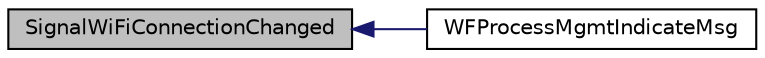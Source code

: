 digraph "SignalWiFiConnectionChanged"
{
  edge [fontname="Helvetica",fontsize="10",labelfontname="Helvetica",labelfontsize="10"];
  node [fontname="Helvetica",fontsize="10",shape=record];
  rankdir="LR";
  Node1 [label="SignalWiFiConnectionChanged",height=0.2,width=0.4,color="black", fillcolor="grey75", style="filled", fontcolor="black"];
  Node1 -> Node2 [dir="back",color="midnightblue",fontsize="10",style="solid"];
  Node2 [label="WFProcessMgmtIndicateMsg",height=0.2,width=0.4,color="black", fillcolor="white", style="filled",URL="$_w_f_event_handler_8c.html#ae71ee9203e9d7d2cefedf4b7dd879143"];
}
